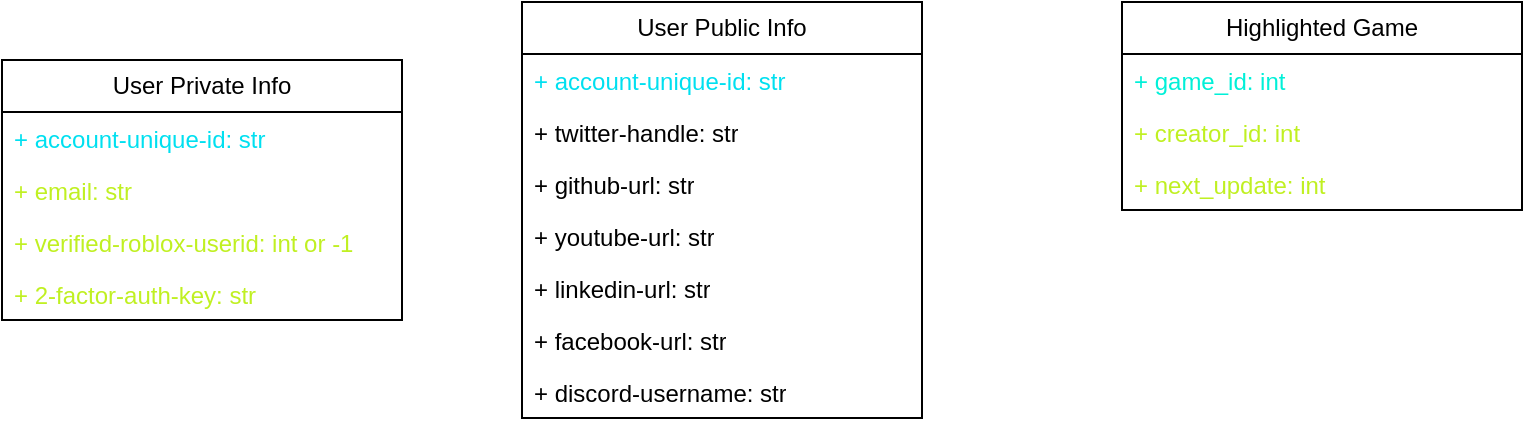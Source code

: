 <mxfile version="23.1.5" type="device">
  <diagram id="C5RBs43oDa-KdzZeNtuy" name="Page-1">
    <mxGraphModel dx="732" dy="465" grid="1" gridSize="10" guides="1" tooltips="1" connect="1" arrows="1" fold="1" page="1" pageScale="1" pageWidth="827" pageHeight="1169" math="0" shadow="0">
      <root>
        <mxCell id="WIyWlLk6GJQsqaUBKTNV-0" />
        <mxCell id="WIyWlLk6GJQsqaUBKTNV-1" parent="WIyWlLk6GJQsqaUBKTNV-0" />
        <mxCell id="TH1gJYU55vCygXqIPtwe-2" value="User Private Info" style="swimlane;fontStyle=0;childLayout=stackLayout;horizontal=1;startSize=26;fillColor=none;horizontalStack=0;resizeParent=1;resizeParentMax=0;resizeLast=0;collapsible=1;marginBottom=0;whiteSpace=wrap;html=1;" vertex="1" parent="WIyWlLk6GJQsqaUBKTNV-1">
          <mxGeometry x="30" y="60" width="200" height="130" as="geometry">
            <mxRectangle x="100" y="70" width="130" height="30" as="alternateBounds" />
          </mxGeometry>
        </mxCell>
        <mxCell id="TH1gJYU55vCygXqIPtwe-3" value="+ account-unique-id: str" style="text;strokeColor=none;fillColor=none;align=left;verticalAlign=top;spacingLeft=4;spacingRight=4;overflow=hidden;rotatable=0;points=[[0,0.5],[1,0.5]];portConstraint=eastwest;whiteSpace=wrap;html=1;fontColor=#00E0F0;" vertex="1" parent="TH1gJYU55vCygXqIPtwe-2">
          <mxGeometry y="26" width="200" height="26" as="geometry" />
        </mxCell>
        <mxCell id="TH1gJYU55vCygXqIPtwe-5" value="+ email: str" style="text;strokeColor=none;fillColor=none;align=left;verticalAlign=top;spacingLeft=4;spacingRight=4;overflow=hidden;rotatable=0;points=[[0,0.5],[1,0.5]];portConstraint=eastwest;whiteSpace=wrap;html=1;fontColor=#C0F022;" vertex="1" parent="TH1gJYU55vCygXqIPtwe-2">
          <mxGeometry y="52" width="200" height="26" as="geometry" />
        </mxCell>
        <mxCell id="TH1gJYU55vCygXqIPtwe-6" value="+ verified-roblox-userid: int or -1" style="text;strokeColor=none;fillColor=none;align=left;verticalAlign=top;spacingLeft=4;spacingRight=4;overflow=hidden;rotatable=0;points=[[0,0.5],[1,0.5]];portConstraint=eastwest;whiteSpace=wrap;html=1;fontColor=#C0F022;" vertex="1" parent="TH1gJYU55vCygXqIPtwe-2">
          <mxGeometry y="78" width="200" height="26" as="geometry" />
        </mxCell>
        <mxCell id="TH1gJYU55vCygXqIPtwe-30" value="+ 2-factor-auth-key: str" style="text;strokeColor=none;fillColor=none;align=left;verticalAlign=top;spacingLeft=4;spacingRight=4;overflow=hidden;rotatable=0;points=[[0,0.5],[1,0.5]];portConstraint=eastwest;whiteSpace=wrap;html=1;fontColor=#C0F022;" vertex="1" parent="TH1gJYU55vCygXqIPtwe-2">
          <mxGeometry y="104" width="200" height="26" as="geometry" />
        </mxCell>
        <mxCell id="TH1gJYU55vCygXqIPtwe-8" value="User Public Info" style="swimlane;fontStyle=0;childLayout=stackLayout;horizontal=1;startSize=26;fillColor=none;horizontalStack=0;resizeParent=1;resizeParentMax=0;resizeLast=0;collapsible=1;marginBottom=0;whiteSpace=wrap;html=1;" vertex="1" parent="WIyWlLk6GJQsqaUBKTNV-1">
          <mxGeometry x="290" y="31" width="200" height="208" as="geometry">
            <mxRectangle x="100" y="70" width="130" height="30" as="alternateBounds" />
          </mxGeometry>
        </mxCell>
        <mxCell id="TH1gJYU55vCygXqIPtwe-12" value="+ account-unique-id: str" style="text;strokeColor=none;fillColor=none;align=left;verticalAlign=top;spacingLeft=4;spacingRight=4;overflow=hidden;rotatable=0;points=[[0,0.5],[1,0.5]];portConstraint=eastwest;whiteSpace=wrap;html=1;fontColor=#00E0F0;" vertex="1" parent="TH1gJYU55vCygXqIPtwe-8">
          <mxGeometry y="26" width="200" height="26" as="geometry" />
        </mxCell>
        <mxCell id="TH1gJYU55vCygXqIPtwe-16" value="+ twitter-handle: str" style="text;strokeColor=none;fillColor=none;align=left;verticalAlign=top;spacingLeft=4;spacingRight=4;overflow=hidden;rotatable=0;points=[[0,0.5],[1,0.5]];portConstraint=eastwest;whiteSpace=wrap;html=1;" vertex="1" parent="TH1gJYU55vCygXqIPtwe-8">
          <mxGeometry y="52" width="200" height="26" as="geometry" />
        </mxCell>
        <mxCell id="TH1gJYU55vCygXqIPtwe-17" value="+ github-url: str" style="text;strokeColor=none;fillColor=none;align=left;verticalAlign=top;spacingLeft=4;spacingRight=4;overflow=hidden;rotatable=0;points=[[0,0.5],[1,0.5]];portConstraint=eastwest;whiteSpace=wrap;html=1;" vertex="1" parent="TH1gJYU55vCygXqIPtwe-8">
          <mxGeometry y="78" width="200" height="26" as="geometry" />
        </mxCell>
        <mxCell id="TH1gJYU55vCygXqIPtwe-18" value="+ youtube-url: str" style="text;strokeColor=none;fillColor=none;align=left;verticalAlign=top;spacingLeft=4;spacingRight=4;overflow=hidden;rotatable=0;points=[[0,0.5],[1,0.5]];portConstraint=eastwest;whiteSpace=wrap;html=1;" vertex="1" parent="TH1gJYU55vCygXqIPtwe-8">
          <mxGeometry y="104" width="200" height="26" as="geometry" />
        </mxCell>
        <mxCell id="TH1gJYU55vCygXqIPtwe-19" value="+ linkedin-url: str" style="text;strokeColor=none;fillColor=none;align=left;verticalAlign=top;spacingLeft=4;spacingRight=4;overflow=hidden;rotatable=0;points=[[0,0.5],[1,0.5]];portConstraint=eastwest;whiteSpace=wrap;html=1;" vertex="1" parent="TH1gJYU55vCygXqIPtwe-8">
          <mxGeometry y="130" width="200" height="26" as="geometry" />
        </mxCell>
        <mxCell id="TH1gJYU55vCygXqIPtwe-20" value="+ facebook-url: str" style="text;strokeColor=none;fillColor=none;align=left;verticalAlign=top;spacingLeft=4;spacingRight=4;overflow=hidden;rotatable=0;points=[[0,0.5],[1,0.5]];portConstraint=eastwest;whiteSpace=wrap;html=1;" vertex="1" parent="TH1gJYU55vCygXqIPtwe-8">
          <mxGeometry y="156" width="200" height="26" as="geometry" />
        </mxCell>
        <mxCell id="TH1gJYU55vCygXqIPtwe-29" value="+ discord-username: str" style="text;strokeColor=none;fillColor=none;align=left;verticalAlign=top;spacingLeft=4;spacingRight=4;overflow=hidden;rotatable=0;points=[[0,0.5],[1,0.5]];portConstraint=eastwest;whiteSpace=wrap;html=1;" vertex="1" parent="TH1gJYU55vCygXqIPtwe-8">
          <mxGeometry y="182" width="200" height="26" as="geometry" />
        </mxCell>
        <mxCell id="TH1gJYU55vCygXqIPtwe-21" value="Highlighted Game" style="swimlane;fontStyle=0;childLayout=stackLayout;horizontal=1;startSize=26;fillColor=none;horizontalStack=0;resizeParent=1;resizeParentMax=0;resizeLast=0;collapsible=1;marginBottom=0;whiteSpace=wrap;html=1;" vertex="1" parent="WIyWlLk6GJQsqaUBKTNV-1">
          <mxGeometry x="590" y="31" width="200" height="104" as="geometry">
            <mxRectangle x="100" y="70" width="130" height="30" as="alternateBounds" />
          </mxGeometry>
        </mxCell>
        <mxCell id="TH1gJYU55vCygXqIPtwe-22" value="+ game_id: int" style="text;strokeColor=none;fillColor=none;align=left;verticalAlign=top;spacingLeft=4;spacingRight=4;overflow=hidden;rotatable=0;points=[[0,0.5],[1,0.5]];portConstraint=eastwest;whiteSpace=wrap;html=1;fontColor=#00F0D8;" vertex="1" parent="TH1gJYU55vCygXqIPtwe-21">
          <mxGeometry y="26" width="200" height="26" as="geometry" />
        </mxCell>
        <mxCell id="TH1gJYU55vCygXqIPtwe-23" value="+ creator_id: int" style="text;strokeColor=none;fillColor=none;align=left;verticalAlign=top;spacingLeft=4;spacingRight=4;overflow=hidden;rotatable=0;points=[[0,0.5],[1,0.5]];portConstraint=eastwest;whiteSpace=wrap;html=1;fontColor=#C0F022;" vertex="1" parent="TH1gJYU55vCygXqIPtwe-21">
          <mxGeometry y="52" width="200" height="26" as="geometry" />
        </mxCell>
        <mxCell id="TH1gJYU55vCygXqIPtwe-28" value="+ next_update: int" style="text;strokeColor=none;fillColor=none;align=left;verticalAlign=top;spacingLeft=4;spacingRight=4;overflow=hidden;rotatable=0;points=[[0,0.5],[1,0.5]];portConstraint=eastwest;whiteSpace=wrap;html=1;fontColor=#C0F022;" vertex="1" parent="TH1gJYU55vCygXqIPtwe-21">
          <mxGeometry y="78" width="200" height="26" as="geometry" />
        </mxCell>
      </root>
    </mxGraphModel>
  </diagram>
</mxfile>
